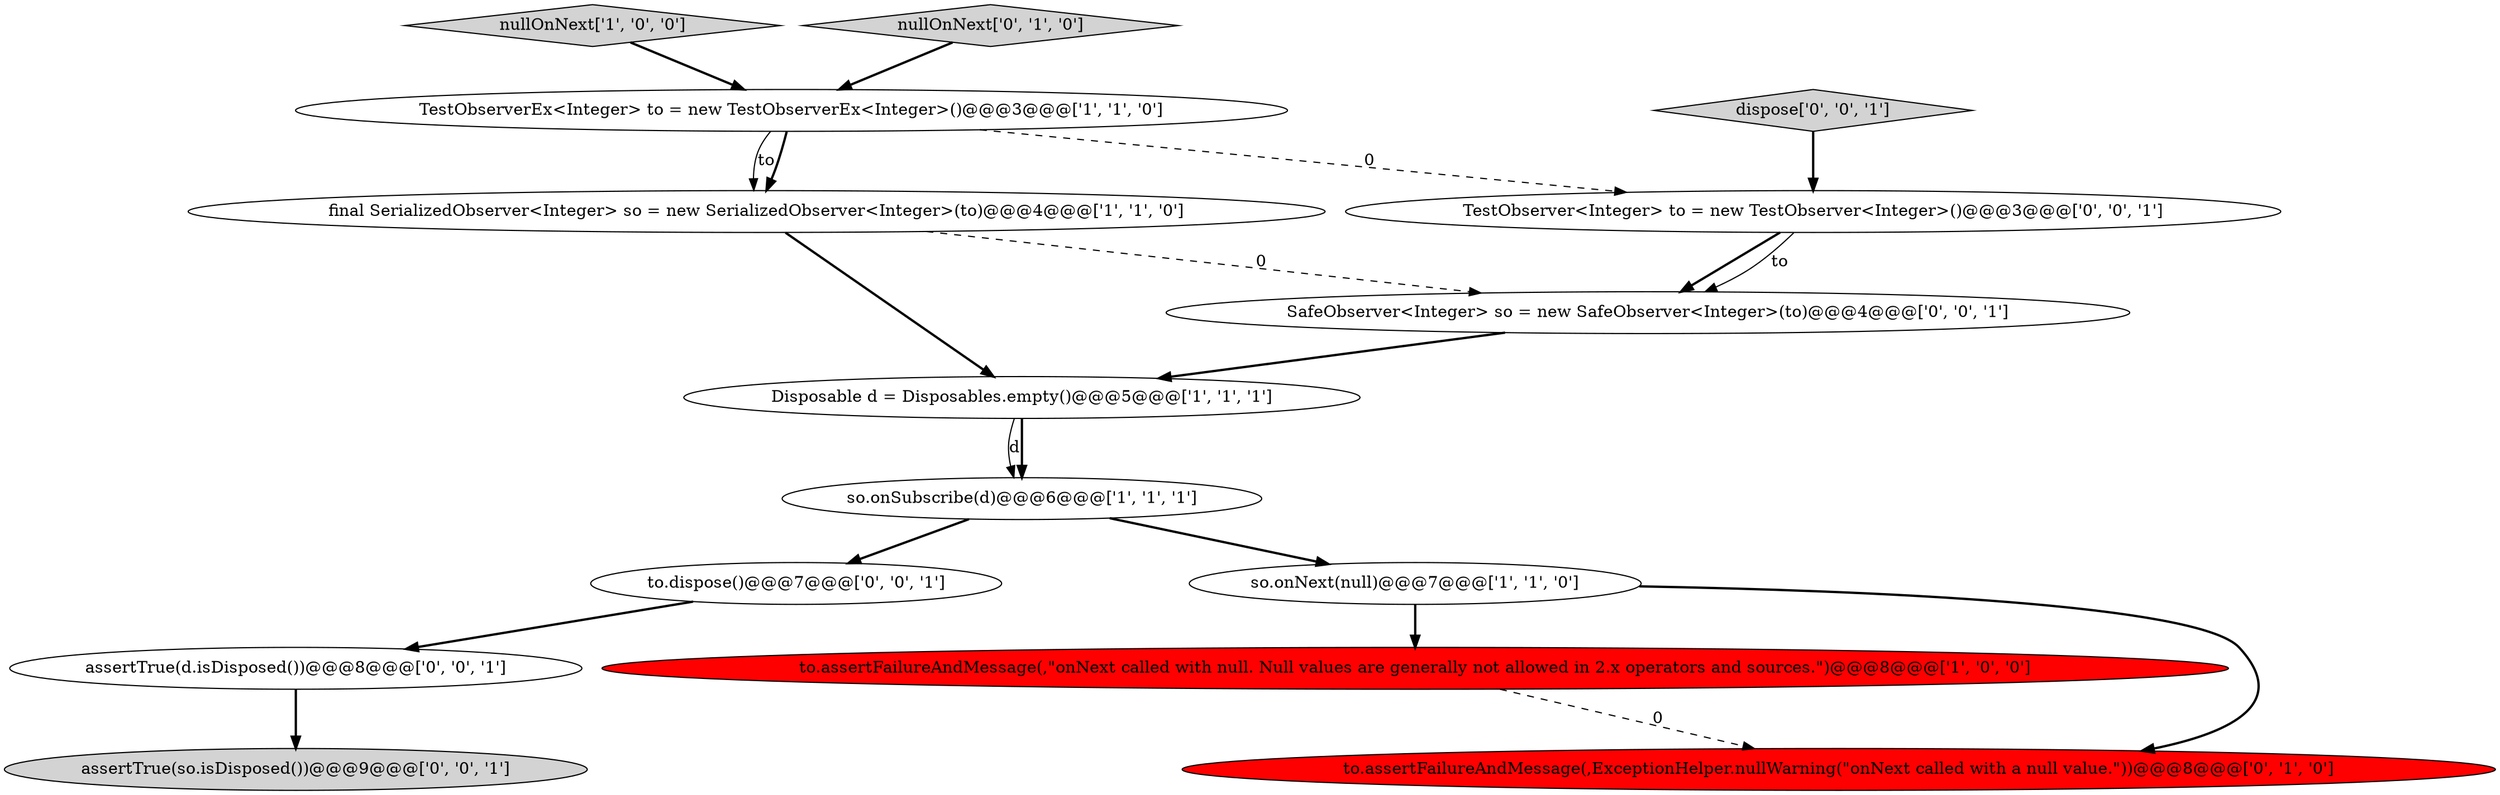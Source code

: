 digraph {
9 [style = filled, label = "TestObserver<Integer> to = new TestObserver<Integer>()@@@3@@@['0', '0', '1']", fillcolor = white, shape = ellipse image = "AAA0AAABBB3BBB"];
4 [style = filled, label = "nullOnNext['1', '0', '0']", fillcolor = lightgray, shape = diamond image = "AAA0AAABBB1BBB"];
6 [style = filled, label = "Disposable d = Disposables.empty()@@@5@@@['1', '1', '1']", fillcolor = white, shape = ellipse image = "AAA0AAABBB1BBB"];
13 [style = filled, label = "assertTrue(so.isDisposed())@@@9@@@['0', '0', '1']", fillcolor = lightgray, shape = ellipse image = "AAA0AAABBB3BBB"];
11 [style = filled, label = "to.dispose()@@@7@@@['0', '0', '1']", fillcolor = white, shape = ellipse image = "AAA0AAABBB3BBB"];
14 [style = filled, label = "dispose['0', '0', '1']", fillcolor = lightgray, shape = diamond image = "AAA0AAABBB3BBB"];
2 [style = filled, label = "TestObserverEx<Integer> to = new TestObserverEx<Integer>()@@@3@@@['1', '1', '0']", fillcolor = white, shape = ellipse image = "AAA0AAABBB1BBB"];
7 [style = filled, label = "to.assertFailureAndMessage(,ExceptionHelper.nullWarning(\"onNext called with a null value.\"))@@@8@@@['0', '1', '0']", fillcolor = red, shape = ellipse image = "AAA1AAABBB2BBB"];
10 [style = filled, label = "SafeObserver<Integer> so = new SafeObserver<Integer>(to)@@@4@@@['0', '0', '1']", fillcolor = white, shape = ellipse image = "AAA0AAABBB3BBB"];
8 [style = filled, label = "nullOnNext['0', '1', '0']", fillcolor = lightgray, shape = diamond image = "AAA0AAABBB2BBB"];
3 [style = filled, label = "to.assertFailureAndMessage(,\"onNext called with null. Null values are generally not allowed in 2.x operators and sources.\")@@@8@@@['1', '0', '0']", fillcolor = red, shape = ellipse image = "AAA1AAABBB1BBB"];
1 [style = filled, label = "so.onNext(null)@@@7@@@['1', '1', '0']", fillcolor = white, shape = ellipse image = "AAA0AAABBB1BBB"];
5 [style = filled, label = "so.onSubscribe(d)@@@6@@@['1', '1', '1']", fillcolor = white, shape = ellipse image = "AAA0AAABBB1BBB"];
0 [style = filled, label = "final SerializedObserver<Integer> so = new SerializedObserver<Integer>(to)@@@4@@@['1', '1', '0']", fillcolor = white, shape = ellipse image = "AAA0AAABBB1BBB"];
12 [style = filled, label = "assertTrue(d.isDisposed())@@@8@@@['0', '0', '1']", fillcolor = white, shape = ellipse image = "AAA0AAABBB3BBB"];
1->3 [style = bold, label=""];
6->5 [style = solid, label="d"];
2->0 [style = solid, label="to"];
12->13 [style = bold, label=""];
5->1 [style = bold, label=""];
6->5 [style = bold, label=""];
14->9 [style = bold, label=""];
5->11 [style = bold, label=""];
2->0 [style = bold, label=""];
11->12 [style = bold, label=""];
4->2 [style = bold, label=""];
9->10 [style = bold, label=""];
9->10 [style = solid, label="to"];
8->2 [style = bold, label=""];
2->9 [style = dashed, label="0"];
0->6 [style = bold, label=""];
1->7 [style = bold, label=""];
10->6 [style = bold, label=""];
3->7 [style = dashed, label="0"];
0->10 [style = dashed, label="0"];
}
